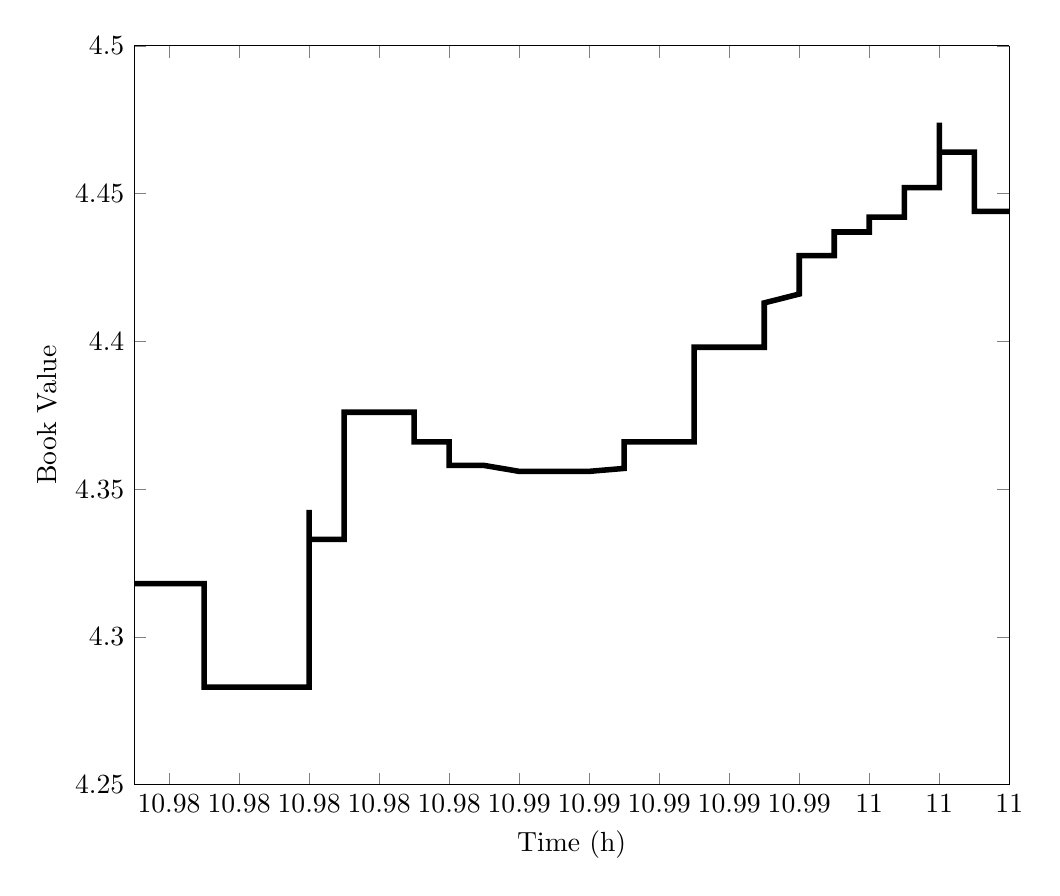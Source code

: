 % This file was created by matlab2tikz.
%
%The latest updates can be retrieved from
%  http://www.mathworks.com/matlabcentral/fileexchange/22022-matlab2tikz-matlab2tikz
%where you can also make suggestions and rate matlab2tikz.
%
\begin{tikzpicture}

\begin{axis}[%
width=4.376in,
height=3.694in,
at={(1.256in,0.622in)},
scale only axis,
separate axis lines,
every outer x axis line/.append style={black},
every x tick label/.append style={font=\color{black}},
xmin=10.975,
xmax=11,
xlabel={Time (h)},
every outer y axis line/.append style={black},
every y tick label/.append style={font=\color{black}},
ymin=4.25,
ymax=4.5,
ylabel={Book Value},
axis background/.style={fill=white}
]
\addplot [color=black,solid,line width=2.0pt,forget plot]
  table[row sep=crcr]{%
10.975	4.318\\
10.975	4.318\\
10.976	4.318\\
10.976	4.318\\
10.976	4.318\\
10.976	4.318\\
10.977	4.318\\
10.977	4.3\\
10.977	4.3\\
10.977	4.283\\
10.978	4.283\\
10.978	4.283\\
10.978	4.283\\
10.979	4.283\\
10.979	4.283\\
10.979	4.283\\
10.979	4.283\\
10.98	4.283\\
10.98	4.343\\
10.98	4.333\\
10.981	4.333\\
10.981	4.333\\
10.981	4.376\\
10.981	4.376\\
10.982	4.376\\
10.982	4.376\\
10.982	4.376\\
10.982	4.376\\
10.983	4.376\\
10.983	4.376\\
10.983	4.366\\
10.984	4.366\\
10.984	4.366\\
10.984	4.358\\
10.984	4.358\\
10.985	4.358\\
10.985	4.358\\
10.985	4.358\\
10.986	4.356\\
10.986	4.356\\
10.986	4.356\\
10.986	4.356\\
10.987	4.356\\
10.987	4.356\\
10.987	4.356\\
10.988	4.356\\
10.988	4.356\\
10.988	4.356\\
10.988	4.356\\
10.989	4.357\\
10.989	4.357\\
10.989	4.366\\
10.989	4.366\\
10.99	4.366\\
10.99	4.366\\
10.99	4.366\\
10.991	4.366\\
10.991	4.366\\
10.991	4.388\\
10.991	4.398\\
10.992	4.398\\
10.992	4.398\\
10.992	4.398\\
10.992	4.398\\
10.993	4.398\\
10.993	4.398\\
10.993	4.413\\
10.994	4.416\\
10.994	4.416\\
10.994	4.416\\
10.994	4.429\\
10.995	4.429\\
10.995	4.437\\
10.995	4.437\\
10.996	4.437\\
10.996	4.437\\
10.996	4.437\\
10.996	4.442\\
10.997	4.442\\
10.997	4.452\\
10.997	4.452\\
10.998	4.452\\
10.998	4.474\\
10.998	4.464\\
10.998	4.464\\
10.999	4.464\\
10.999	4.444\\
10.999	4.444\\
10.999	4.444\\
11.0	4.444\\
11	4.444\\
};
\end{axis}
\end{tikzpicture}%